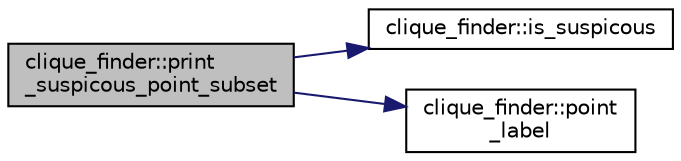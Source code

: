 digraph "clique_finder::print_suspicous_point_subset"
{
  edge [fontname="Helvetica",fontsize="10",labelfontname="Helvetica",labelfontsize="10"];
  node [fontname="Helvetica",fontsize="10",shape=record];
  rankdir="LR";
  Node257 [label="clique_finder::print\l_suspicous_point_subset",height=0.2,width=0.4,color="black", fillcolor="grey75", style="filled", fontcolor="black"];
  Node257 -> Node258 [color="midnightblue",fontsize="10",style="solid",fontname="Helvetica"];
  Node258 [label="clique_finder::is_suspicous",height=0.2,width=0.4,color="black", fillcolor="white", style="filled",URL="$dc/d82/classclique__finder.html#a82f559891be5667448d75ebc8aff0584"];
  Node257 -> Node259 [color="midnightblue",fontsize="10",style="solid",fontname="Helvetica"];
  Node259 [label="clique_finder::point\l_label",height=0.2,width=0.4,color="black", fillcolor="white", style="filled",URL="$dc/d82/classclique__finder.html#aa700ea6605ea944583078acfc7ed63df"];
}
